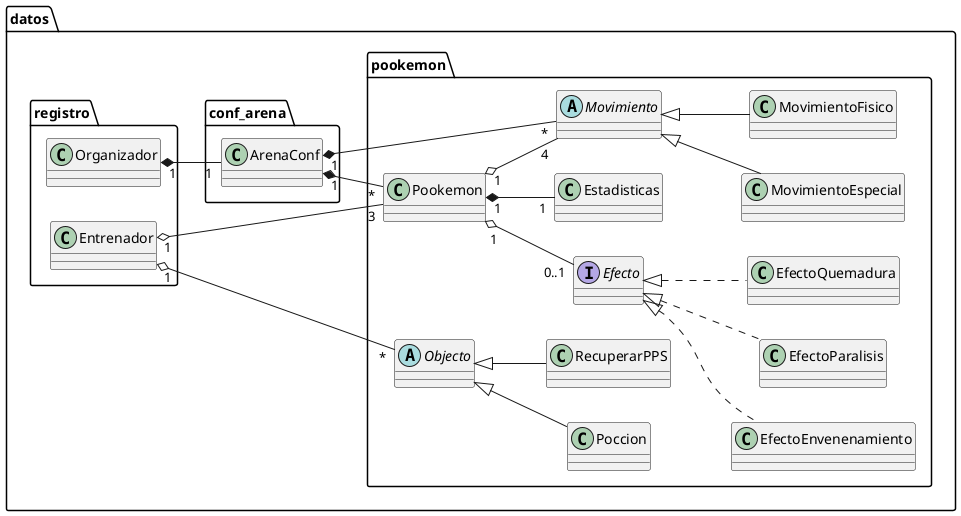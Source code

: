 @startuml diagrama de clases

left to right direction
package "datos"{

    package "pookemon"{


        Class Pookemon{

        }

        Class Estadisticas{

        }

        Class Poccion{

        }

        Class RecuperarPPS{

        }

        abstract Class Objecto{

        }

        class MovimientoEspecial{

        }

        Class MovimientoFisico{

        }

        abstract Class Movimiento{

        }

        Class EfectoEnvenenamiento{

        }
        Class EfectoParalisis{
            
        }
        Class EfectoQuemadura{
            
        }

        interface Efecto{

        }
    }
    
    package "registro"{

        Class Entrenador{

        }

        Class Organizador{

        }
    }

    package "conf_arena"{

        Class ArenaConf{

        }
    }
    
}

ArenaConf "1" *-- "*" Pookemon
ArenaConf "1" *-- "*" Movimiento

Organizador "1" *-- "1" ArenaConf

Entrenador "1" o-- "3" Pookemon
Entrenador "1" o-- "*" Objecto 

Pookemon "1" o-- "4" Movimiento
Pookemon "1" *-- "1" Estadisticas
Pookemon "1" o-- "0..1" Efecto

Objecto <|-- Poccion
Objecto <|-- RecuperarPPS

Movimiento <|-- MovimientoEspecial
Movimiento <|-- MovimientoFisico

Efecto <|.. EfectoEnvenenamiento
Efecto <|.. EfectoParalisis
Efecto <|.. EfectoQuemadura

@enduml
